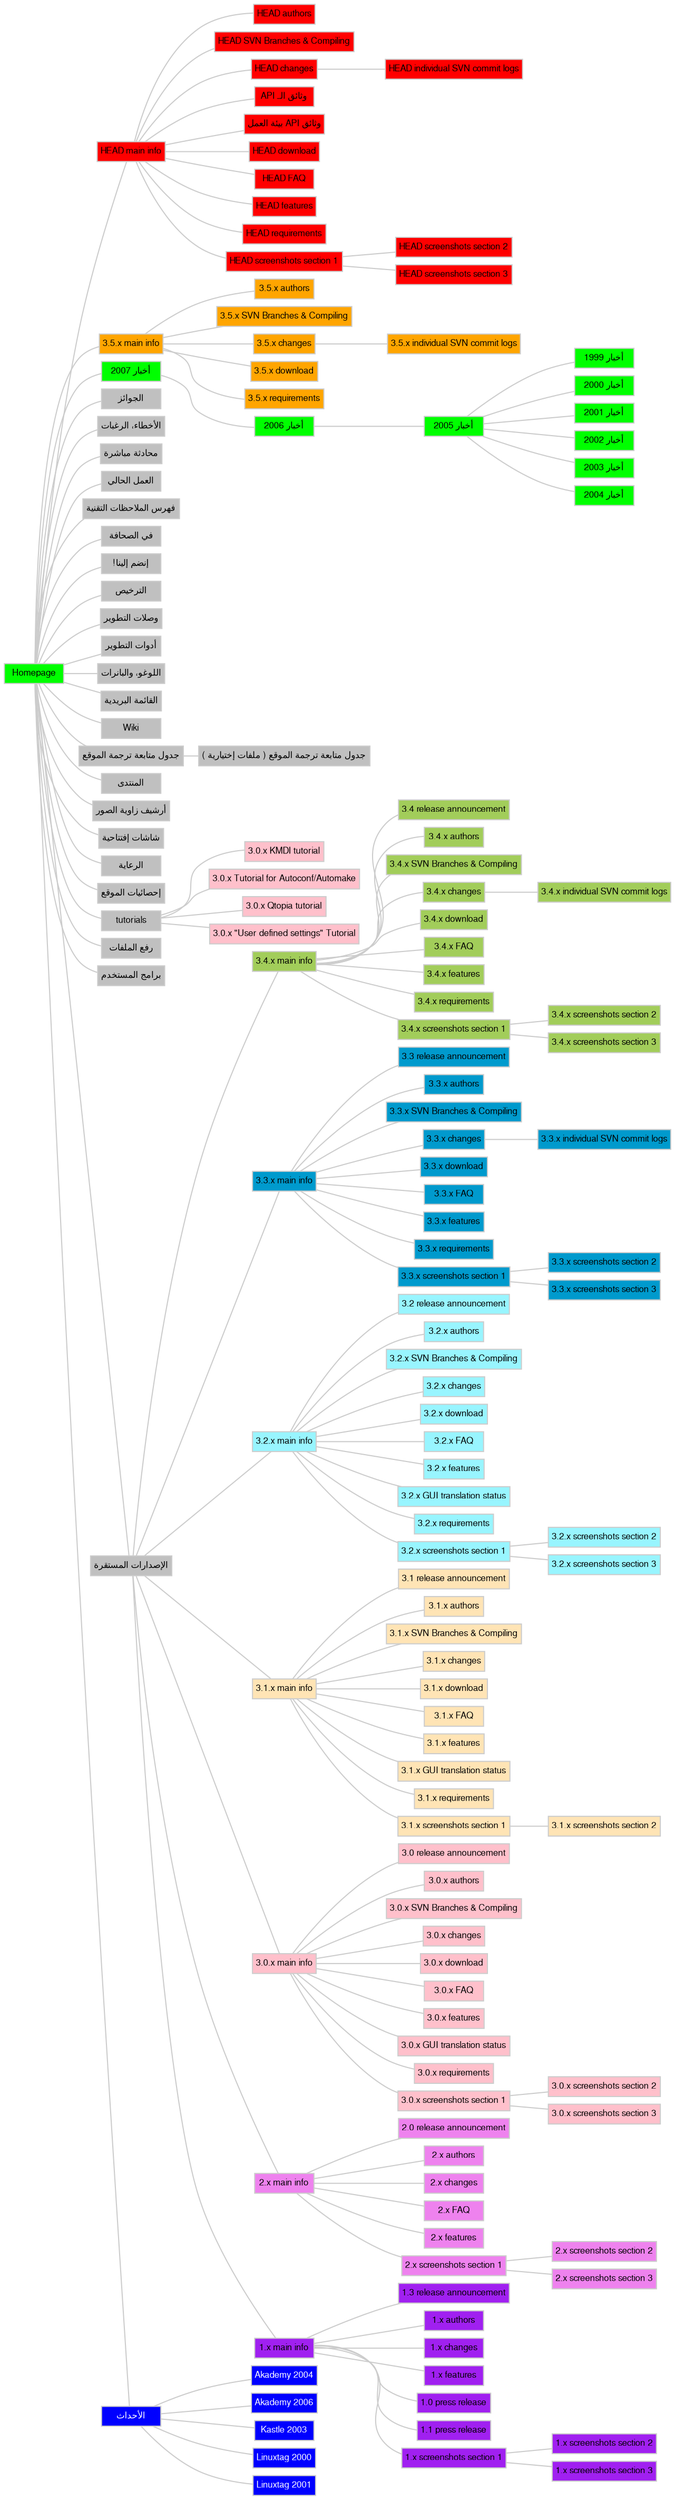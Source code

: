digraph G {
  fontpath="/usr/X11R6/lib/X11/fonts/truetype";
  charset="utf-8";
  rankdir="LR";
  ranksep="0.2";
  nodesep="0.1";
  overlap="false";
  node [shape="box",color="#cccccc",fontname="FreeSans", fontsize="8",fontcolor="#000000" margin="0.04" height="0.25"];
  edge [color="#cccccc",arrowhead="none"];
  21 [label="HEAD authors", URL="../index.html?filename=HEAD/authors.html", fillcolor="red", fontcolor="", style="filled"];
  27 -> 21;
  22 [label="HEAD SVN Branches &amp; Compiling", URL="../index.html?filename=HEAD/branches_compiling.html", fillcolor="red", fontcolor="", style="filled"];
  27 -> 22;
  159 [label="HEAD individual SVN commit logs", URL="../index.html?filename=HEAD/ChangeLog.html", fillcolor="red", fontcolor="", style="filled"];
  29 -> 159;
  29 [label="HEAD changes", URL="../index.html?filename=HEAD/changes.html", fillcolor="red", fontcolor="", style="filled"];
  27 -> 29;
  136 [label="وثائق الـ API", URL="../HEAD/doc/api/", fillcolor="red", fontcolor="", style="filled"];
  27 -> 136;
  139 [label="وثائق API بيئة العمل", URL="../HEAD/doc/platform/", fillcolor="red", fontcolor="", style="filled"];
  27 -> 139;
  24 [label="HEAD download", URL="../index.html?filename=HEAD/download.html", fillcolor="red", fontcolor="", style="filled"];
  27 -> 24;
  31 [label="HEAD FAQ", URL="../index.html?filename=HEAD/faq.html", fillcolor="red", fontcolor="", style="filled"];
  27 -> 31;
  30 [label="HEAD features", URL="../index.html?filename=HEAD/features.html", fillcolor="red", fontcolor="", style="filled"];
  27 -> 30;
  27 [label="HEAD main info", URL="../index.html?filename=HEAD/kdevelop.html", fillcolor="red", fontcolor="", style="filled"];
  1 -> 27;
  23 [label="HEAD requirements", URL="../index.html?filename=HEAD/requirements.html", fillcolor="red", fontcolor="", style="filled"];
  27 -> 23;
  32 [label="HEAD screenshots section 1", URL="../index.html?filename=HEAD/screenshots1.html", fillcolor="red", fontcolor="", style="filled"];
  27 -> 32;
  33 [label="HEAD screenshots section 2", URL="../index.html?filename=HEAD/screenshots2.html", fillcolor="red", fontcolor="", style="filled"];
  32 -> 33;
  34 [label="HEAD screenshots section 3", URL="../index.html?filename=HEAD/screenshots3.html", fillcolor="red", fontcolor="", style="filled"];
  32 -> 34;
  211 [label="3.5.x authors", URL="../index.html?filename=3.5/authors.html", fillcolor="orange", fontcolor="", style="filled"];
  209 -> 211;
  212 [label="3.5.x SVN Branches &amp; Compiling", URL="../index.html?filename=3.5/branches_compiling.html", fillcolor="orange", fontcolor="", style="filled"];
  209 -> 212;
  213 [label="3.5.x individual SVN commit logs", URL="../index.html?filename=3.5/ChangeLog.html", fillcolor="orange", fontcolor="", style="filled"];
  214 -> 213;
  214 [label="3.5.x changes", URL="../index.html?filename=3.5/changes.html", fillcolor="orange", fontcolor="", style="filled"];
  209 -> 214;
  217 [label="3.5.x download", URL="../index.html?filename=3.5/download.html", fillcolor="orange", fontcolor="", style="filled"];
  209 -> 217;
  209 [label="3.5.x main info", URL="../index.html?filename=3.5/kdevelop.html", fillcolor="orange", fontcolor="", style="filled"];
  1 -> 209;
  220 [label="3.5.x requirements", URL="../index.html?filename=3.5/requirements.html", fillcolor="orange", fontcolor="", style="filled"];
  209 -> 220;
  1 [label="Homepage", URL="../index.html?filename=main.html", fillcolor="green", fontcolor="", style="filled"];
  38 [label="أخبار 1999", URL="../index.html?filename=main1999.html", fillcolor="green", fontcolor="", style="filled"];
  177 -> 38;
  39 [label="أخبار 2000", URL="../index.html?filename=main2000.html", fillcolor="green", fontcolor="", style="filled"];
  177 -> 39;
  40 [label="أخبار 2001", URL="../index.html?filename=main2001.html", fillcolor="green", fontcolor="", style="filled"];
  177 -> 40;
  41 [label="أخبار 2002", URL="../index.html?filename=main2002.html", fillcolor="green", fontcolor="", style="filled"];
  177 -> 41;
  42 [label="أخبار 2003", URL="../index.html?filename=main2003.html", fillcolor="green", fontcolor="", style="filled"];
  177 -> 42;
  118 [label="أخبار 2004", URL="../index.html?filename=main2004.html", fillcolor="green", fontcolor="", style="filled"];
  177 -> 118;
  177 [label="أخبار 2005", URL="../index.html?filename=main2005.html", fillcolor="green", fontcolor="", style="filled"];
  180 -> 177;
  180 [label="أخبار 2006", URL="../index.html?filename=main2006.html", fillcolor="green", fontcolor="", style="filled"];
  225 -> 180;
  225 [label="أخبار 2007", URL="../index.html?filename=main2007.html", fillcolor="green", fontcolor="", style="filled"];
  1 -> 225;
  15 [label="الجوائز", URL="../index.html?filename=awards.html", fillcolor="gray", fontcolor="", style="filled"];
  1 -> 15;
  5 [label="الأخطاء، الرغبات", URL="../index.html?filename=bugs.html", fillcolor="gray", fontcolor="", style="filled"];
  1 -> 5;
  135 [label="محادثة مباشرة", URL="../chat/", fillcolor="gray", fontcolor="", style="filled"];
  1 -> 135;
  105 [label="العمل الحالي", URL="../index.html?filename=current_work.html", fillcolor="gray", fontcolor="", style="filled"];
  1 -> 105;
  117 [label="فهرس الملاحظات التقنية", URL="../index.html?filename=doc/technotes/index.html", fillcolor="gray", fontcolor="", style="filled"];
  1 -> 117;
  36 [label="في الصحافة", URL="../index.html?filename=in_the_press.html", fillcolor="gray", fontcolor="", style="filled"];
  1 -> 36;
  16 [label="إنضم إلينا!", URL="../index.html?filename=join-the-team.html", fillcolor="gray", fontcolor="", style="filled"];
  1 -> 16;
  37 [label="الترخيص", URL="../index.html?filename=license.html", fillcolor="gray", fontcolor="", style="filled"];
  1 -> 37;
  7 [label="وصلات التطوير", URL="../index.html?filename=links_development.html", fillcolor="gray", fontcolor="", style="filled"];
  1 -> 7;
  11 [label="أدوات التطوير", URL="../index.html?filename=links_tools.html", fillcolor="gray", fontcolor="", style="filled"];
  1 -> 11;
  13 [label="اللوغو، والبانرات", URL="../index.html?filename=logos_banners.html", fillcolor="gray", fontcolor="", style="filled"];
  1 -> 13;
  17 [label="القائمة البريدية", URL="../index.html?filename=mailinglist.html", fillcolor="gray", fontcolor="", style="filled"];
  1 -> 17;
  134 [label="Wiki", URL="../mediawiki/", fillcolor="gray", fontcolor="", style="filled"];
  1 -> 134;
  112 [label="جدول متابعة ترجمة الموقع ( ملفات إختيارية )", URL="../index.html?filename=optional_files_translation_status.html", fillcolor="gray", fontcolor="", style="filled"];
  111 -> 112;
  137 [label="المنتدى", URL="../phorum5/", fillcolor="gray", fontcolor="", style="filled"];
  1 -> 137;
  43 [label="أرشيف زاوية الصور", URL="../index.html?filename=pic_corner.html", fillcolor="gray", fontcolor="", style="filled"];
  1 -> 43;
  44 [label="شاشات إفتتاحية", URL="../index.html?filename=splashscreens.html", fillcolor="gray", fontcolor="", style="filled"];
  1 -> 44;
  8 [label="الرعاية", URL="../index.html?filename=sponsors.html", fillcolor="gray", fontcolor="", style="filled"];
  1 -> 8;
  45 [label="إحصائيات الموقع", URL="../index.html?filename=stats.html", fillcolor="gray", fontcolor="", style="filled"];
  1 -> 45;
  103 [label="tutorials", URL="../index.html?filename=tutorials.html", fillcolor="gray", fontcolor="", style="filled"];
  1 -> 103;
  18 [label="رفع الملفات", URL="../index.html?filename=upload.html", fillcolor="gray", fontcolor="", style="filled"];
  1 -> 18;
  9 [label="برامج المستخدم", URL="../index.html?filename=users.html", fillcolor="gray", fontcolor="", style="filled"];
  1 -> 9;
  12 [label="الإصدارات المستقرة", URL="../index.html?filename=versions.html", fillcolor="gray", fontcolor="", style="filled"];
  1 -> 12;
  111 [label="جدول متابعة ترجمة الموقع", URL="../index.html?filename=website_translation_status.html", fillcolor="gray", fontcolor="", style="filled"];
  1 -> 111;
  162 [label="3.4 release announcement", URL="../index.html?filename=3.4/announce-kdevelop-3.4.html", fillcolor="darkolivegreen3", fontcolor="", style="filled"];
  161 -> 162;
  163 [label="3.4.x authors", URL="../index.html?filename=3.4/authors.html", fillcolor="darkolivegreen3", fontcolor="", style="filled"];
  161 -> 163;
  164 [label="3.4.x SVN Branches &amp; Compiling", URL="../index.html?filename=3.4/branches_compiling.html", fillcolor="darkolivegreen3", fontcolor="", style="filled"];
  161 -> 164;
  165 [label="3.4.x individual SVN commit logs", URL="../index.html?filename=3.4/ChangeLog.html", fillcolor="darkolivegreen3", fontcolor="", style="filled"];
  166 -> 165;
  166 [label="3.4.x changes", URL="../index.html?filename=3.4/changes.html", fillcolor="darkolivegreen3", fontcolor="", style="filled"];
  161 -> 166;
  168 [label="3.4.x download", URL="../index.html?filename=3.4/download.html", fillcolor="darkolivegreen3", fontcolor="", style="filled"];
  161 -> 168;
  169 [label="3.4.x FAQ", URL="../index.html?filename=3.4/faq.html", fillcolor="darkolivegreen3", fontcolor="", style="filled"];
  161 -> 169;
  170 [label="3.4.x features", URL="../index.html?filename=3.4/features.html", fillcolor="darkolivegreen3", fontcolor="", style="filled"];
  161 -> 170;
  161 [label="3.4.x main info", URL="../index.html?filename=3.4/kdevelop.html", fillcolor="darkolivegreen3", fontcolor="", style="filled"];
  12 -> 161;
  172 [label="3.4.x requirements", URL="../index.html?filename=3.4/requirements.html", fillcolor="darkolivegreen3", fontcolor="", style="filled"];
  161 -> 172;
  173 [label="3.4.x screenshots section 1", URL="../index.html?filename=3.4/screenshots1.html", fillcolor="darkolivegreen3", fontcolor="", style="filled"];
  161 -> 173;
  174 [label="3.4.x screenshots section 2", URL="../index.html?filename=3.4/screenshots2.html", fillcolor="darkolivegreen3", fontcolor="", style="filled"];
  173 -> 174;
  175 [label="3.4.x screenshots section 3", URL="../index.html?filename=3.4/screenshots3.html", fillcolor="darkolivegreen3", fontcolor="", style="filled"];
  173 -> 175;
  144 [label="3.3 release announcement", URL="../index.html?filename=3.3/announce-kdevelop-3.3.html", fillcolor="deepskyblue3", fontcolor="", style="filled"];
  143 -> 144;
  145 [label="3.3.x authors", URL="../index.html?filename=3.3/authors.html", fillcolor="deepskyblue3", fontcolor="", style="filled"];
  143 -> 145;
  146 [label="3.3.x SVN Branches &amp; Compiling", URL="../index.html?filename=3.3/branches_compiling.html", fillcolor="deepskyblue3", fontcolor="", style="filled"];
  143 -> 146;
  158 [label="3.3.x individual SVN commit logs", URL="../index.html?filename=3.3/ChangeLog.html", fillcolor="deepskyblue3", fontcolor="", style="filled"];
  147 -> 158;
  147 [label="3.3.x changes", URL="../index.html?filename=3.3/changes.html", fillcolor="deepskyblue3", fontcolor="", style="filled"];
  143 -> 147;
  149 [label="3.3.x download", URL="../index.html?filename=3.3/download.html", fillcolor="deepskyblue3", fontcolor="", style="filled"];
  143 -> 149;
  150 [label="3.3.x FAQ", URL="../index.html?filename=3.3/faq.html", fillcolor="deepskyblue3", fontcolor="", style="filled"];
  143 -> 150;
  151 [label="3.3.x features", URL="../index.html?filename=3.3/features.html", fillcolor="deepskyblue3", fontcolor="", style="filled"];
  143 -> 151;
  143 [label="3.3.x main info", URL="../index.html?filename=3.3/kdevelop.html", fillcolor="deepskyblue3", fontcolor="", style="filled"];
  12 -> 143;
  153 [label="3.3.x requirements", URL="../index.html?filename=3.3/requirements.html", fillcolor="deepskyblue3", fontcolor="", style="filled"];
  143 -> 153;
  154 [label="3.3.x screenshots section 1", URL="../index.html?filename=3.3/screenshots1.html", fillcolor="deepskyblue3", fontcolor="", style="filled"];
  143 -> 154;
  155 [label="3.3.x screenshots section 2", URL="../index.html?filename=3.3/screenshots2.html", fillcolor="deepskyblue3", fontcolor="", style="filled"];
  154 -> 155;
  156 [label="3.3.x screenshots section 3", URL="../index.html?filename=3.3/screenshots3.html", fillcolor="deepskyblue3", fontcolor="", style="filled"];
  154 -> 156;
  120 [label="3.2 release announcement", URL="../index.html?filename=3.2/announce-kdevelop-3.2.html", fillcolor="cadetblue1", fontcolor="", style="filled"];
  119 -> 120;
  121 [label="3.2.x authors", URL="../index.html?filename=3.2/authors.html", fillcolor="cadetblue1", fontcolor="", style="filled"];
  119 -> 121;
  122 [label="3.2.x SVN Branches &amp; Compiling", URL="../index.html?filename=3.2/branches_compiling.html", fillcolor="cadetblue1", fontcolor="", style="filled"];
  119 -> 122;
  123 [label="3.2.x changes", URL="../index.html?filename=3.2/changes.html", fillcolor="cadetblue1", fontcolor="", style="filled"];
  119 -> 123;
  125 [label="3.2.x download", URL="../index.html?filename=3.2/download.html", fillcolor="cadetblue1", fontcolor="", style="filled"];
  119 -> 125;
  126 [label="3.2.x FAQ", URL="../index.html?filename=3.2/faq.html", fillcolor="cadetblue1", fontcolor="", style="filled"];
  119 -> 126;
  127 [label="3.2.x features", URL="../index.html?filename=3.2/features.html", fillcolor="cadetblue1", fontcolor="", style="filled"];
  119 -> 127;
  119 [label="3.2.x main info", URL="../index.html?filename=3.2/kdevelop.html", fillcolor="cadetblue1", fontcolor="", style="filled"];
  12 -> 119;
  128 [label="3.2.x GUI translation status", URL="../index.html?filename=3.2/kdevelop_po_status.html", fillcolor="cadetblue1", fontcolor="", style="filled"];
  119 -> 128;
  133 [label="3.2.x requirements", URL="../index.html?filename=3.2/requirements.html", fillcolor="cadetblue1", fontcolor="", style="filled"];
  119 -> 133;
  129 [label="3.2.x screenshots section 1", URL="../index.html?filename=3.2/screenshots1.html", fillcolor="cadetblue1", fontcolor="", style="filled"];
  119 -> 129;
  130 [label="3.2.x screenshots section 2", URL="../index.html?filename=3.2/screenshots2.html", fillcolor="cadetblue1", fontcolor="", style="filled"];
  129 -> 130;
  131 [label="3.2.x screenshots section 3", URL="../index.html?filename=3.2/screenshots3.html", fillcolor="cadetblue1", fontcolor="", style="filled"];
  129 -> 131;
  88 [label="3.1 release announcement", URL="../index.html?filename=3.1/announce-kdevelop-3.1.html", fillcolor="moccasin", fontcolor="", style="filled"];
  4 -> 88;
  77 [label="3.1.x authors", URL="../index.html?filename=3.1/authors.html", fillcolor="moccasin", fontcolor="", style="filled"];
  4 -> 77;
  78 [label="3.1.x SVN Branches &amp; Compiling", URL="../index.html?filename=3.1/branches_compiling.html", fillcolor="moccasin", fontcolor="", style="filled"];
  4 -> 78;
  89 [label="3.1.x changes", URL="../index.html?filename=3.1/changes.html", fillcolor="moccasin", fontcolor="", style="filled"];
  4 -> 89;
  80 [label="3.1.x download", URL="../index.html?filename=3.1/download.html", fillcolor="moccasin", fontcolor="", style="filled"];
  4 -> 80;
  90 [label="3.1.x FAQ", URL="../index.html?filename=3.1/faq.html", fillcolor="moccasin", fontcolor="", style="filled"];
  4 -> 90;
  91 [label="3.1.x features", URL="../index.html?filename=3.1/features.html", fillcolor="moccasin", fontcolor="", style="filled"];
  4 -> 91;
  4 [label="3.1.x main info", URL="../index.html?filename=3.1/kdevelop.html", fillcolor="moccasin", fontcolor="", style="filled"];
  12 -> 4;
  81 [label="3.1.x GUI translation status", URL="../index.html?filename=3.1/kdevelop_po_status.html", fillcolor="moccasin", fontcolor="", style="filled"];
  4 -> 81;
  82 [label="3.1.x requirements", URL="../index.html?filename=3.1/requirements.html", fillcolor="moccasin", fontcolor="", style="filled"];
  4 -> 82;
  92 [label="3.1.x screenshots section 1", URL="../index.html?filename=3.1/screenshots1.html", fillcolor="moccasin", fontcolor="", style="filled"];
  4 -> 92;
  93 [label="3.1.x screenshots section 2", URL="../index.html?filename=3.1/screenshots2.html", fillcolor="moccasin", fontcolor="", style="filled"];
  92 -> 93;
  62 [label="3.0 release announcement", URL="../index.html?filename=3.0/announce-kdevelop-3.0.html", fillcolor="pink", fontcolor="", style="filled"];
  3 -> 62;
  69 [label="3.0.x authors", URL="../index.html?filename=3.0/authors.html", fillcolor="pink", fontcolor="", style="filled"];
  3 -> 69;
  73 [label="3.0.x SVN Branches &amp; Compiling", URL="../index.html?filename=3.0/branches_compiling.html", fillcolor="pink", fontcolor="", style="filled"];
  3 -> 73;
  63 [label="3.0.x changes", URL="../index.html?filename=3.0/changes.html", fillcolor="pink", fontcolor="", style="filled"];
  3 -> 63;
  140 [label="3.0.x KMDI tutorial", URL="../3.0/doc/kmditutorial/index.html", fillcolor="pink", fontcolor="", style="filled"];
  103 -> 140;
  76 [label="3.0.x Tutorial for Autoconf/Automake", URL="../index.html?filename=3.0/doc/tutorial_autoconf.html", fillcolor="pink", fontcolor="", style="filled"];
  103 -> 76;
  141 [label="3.0.x Qtopia tutorial", URL="../3.0/doc/tutorial_qtopia/index.html", fillcolor="pink", fontcolor="", style="filled"];
  103 -> 141;
  142 [label="3.0.x \"User defined settings\" Tutorial", URL="../3.0/doc/tutorial_settings/index.html", fillcolor="pink", fontcolor="", style="filled"];
  103 -> 142;
  74 [label="3.0.x download", URL="../index.html?filename=3.0/download.html", fillcolor="pink", fontcolor="", style="filled"];
  3 -> 74;
  64 [label="3.0.x FAQ", URL="../index.html?filename=3.0/faq.html", fillcolor="pink", fontcolor="", style="filled"];
  3 -> 64;
  71 [label="3.0.x features", URL="../index.html?filename=3.0/features.html", fillcolor="pink", fontcolor="", style="filled"];
  3 -> 71;
  3 [label="3.0.x main info", URL="../index.html?filename=3.0/kdevelop.html", fillcolor="pink", fontcolor="", style="filled"];
  12 -> 3;
  160 [label="3.0.x GUI translation status", URL="../index.html?filename=3.0/kdevelop_po_status.html", fillcolor="pink", fontcolor="", style="filled"];
  3 -> 160;
  72 [label="3.0.x requirements", URL="../index.html?filename=3.0/requirements.html", fillcolor="pink", fontcolor="", style="filled"];
  3 -> 72;
  66 [label="3.0.x screenshots section 1", URL="../index.html?filename=3.0/screenshots1.html", fillcolor="pink", fontcolor="", style="filled"];
  3 -> 66;
  67 [label="3.0.x screenshots section 2", URL="../index.html?filename=3.0/screenshots2.html", fillcolor="pink", fontcolor="", style="filled"];
  66 -> 67;
  68 [label="3.0.x screenshots section 3", URL="../index.html?filename=3.0/screenshots3.html", fillcolor="pink", fontcolor="", style="filled"];
  66 -> 68;
  54 [label="2.0 release announcement", URL="../index.html?filename=2.1/announce-kdevelop-2.0.html", fillcolor="violet", fontcolor="", style="filled"];
  20 -> 54;
  55 [label="2.x authors", URL="../index.html?filename=2.1/authors.html", fillcolor="violet", fontcolor="", style="filled"];
  20 -> 55;
  56 [label="2.x changes", URL="../index.html?filename=2.1/changes.html", fillcolor="violet", fontcolor="", style="filled"];
  20 -> 56;
  57 [label="2.x FAQ", URL="../index.html?filename=2.1/faq.html", fillcolor="violet", fontcolor="", style="filled"];
  20 -> 57;
  58 [label="2.x features", URL="../index.html?filename=2.1/features.html", fillcolor="violet", fontcolor="", style="filled"];
  20 -> 58;
  20 [label="2.x main info", URL="../index.html?filename=2.1/kdevelop.html", fillcolor="violet", fontcolor="", style="filled"];
  12 -> 20;
  59 [label="2.x screenshots section 1", URL="../index.html?filename=2.1/screenshots1.html", fillcolor="violet", fontcolor="", style="filled"];
  20 -> 59;
  60 [label="2.x screenshots section 2", URL="../index.html?filename=2.1/screenshots2.html", fillcolor="violet", fontcolor="", style="filled"];
  59 -> 60;
  61 [label="2.x screenshots section 3", URL="../index.html?filename=2.1/screenshots3.html", fillcolor="violet", fontcolor="", style="filled"];
  59 -> 61;
  46 [label="1.3 release announcement", URL="../index.html?filename=1.3/announce-kdevelop-1.3.html", fillcolor="purple", fontcolor="", style="filled"];
  19 -> 46;
  47 [label="1.x authors", URL="../index.html?filename=1.3/authors.html", fillcolor="purple", fontcolor="", style="filled"];
  19 -> 47;
  48 [label="1.x changes", URL="../index.html?filename=1.3/changes.html", fillcolor="purple", fontcolor="", style="filled"];
  19 -> 48;
  49 [label="1.x features", URL="../index.html?filename=1.3/features.html", fillcolor="purple", fontcolor="", style="filled"];
  19 -> 49;
  19 [label="1.x main info", URL="../index.html?filename=1.3/kdevelop.html", fillcolor="purple", fontcolor="", style="filled"];
  12 -> 19;
  2 [label="1.0 press release", URL="../index.html?filename=1.3/pressrelease1.0.html", fillcolor="purple", fontcolor="", style="filled"];
  19 -> 2;
  50 [label="1.1 press release", URL="../index.html?filename=1.3/pressrelease1.1.html", fillcolor="purple", fontcolor="", style="filled"];
  19 -> 50;
  51 [label="1.x screenshots section 1", URL="../index.html?filename=1.3/screenshots1.html", fillcolor="purple", fontcolor="", style="filled"];
  19 -> 51;
  52 [label="1.x screenshots section 2", URL="../index.html?filename=1.3/screenshots2.html", fillcolor="purple", fontcolor="", style="filled"];
  51 -> 52;
  53 [label="1.x screenshots section 3", URL="../index.html?filename=1.3/screenshots3.html", fillcolor="purple", fontcolor="", style="filled"];
  51 -> 53;
  84 [label="الأحداث", URL="../index.html?filename=events.html", fillcolor="blue", fontcolor="white", style="filled"];
  1 -> 84;
  114 [label="Akademy 2004", URL="../index.html?filename=events/akademy2004.html", fillcolor="blue", fontcolor="white", style="filled"];
  84 -> 114;
  178 [label="Akademy 2006", URL="../index.html?filename=events/akademy2006.html", fillcolor="blue", fontcolor="white", style="filled"];
  84 -> 178;
  87 [label="Kastle 2003", URL="../index.html?filename=events/kastle2003.html", fillcolor="blue", fontcolor="white", style="filled"];
  84 -> 87;
  85 [label="Linuxtag 2000", URL="../index.html?filename=events/linuxtag2000.html", fillcolor="blue", fontcolor="white", style="filled"];
  84 -> 85;
  86 [label="Linuxtag 2001", URL="../index.html?filename=events/linuxtag2001.html", fillcolor="blue", fontcolor="white", style="filled"];
  84 -> 86;
}